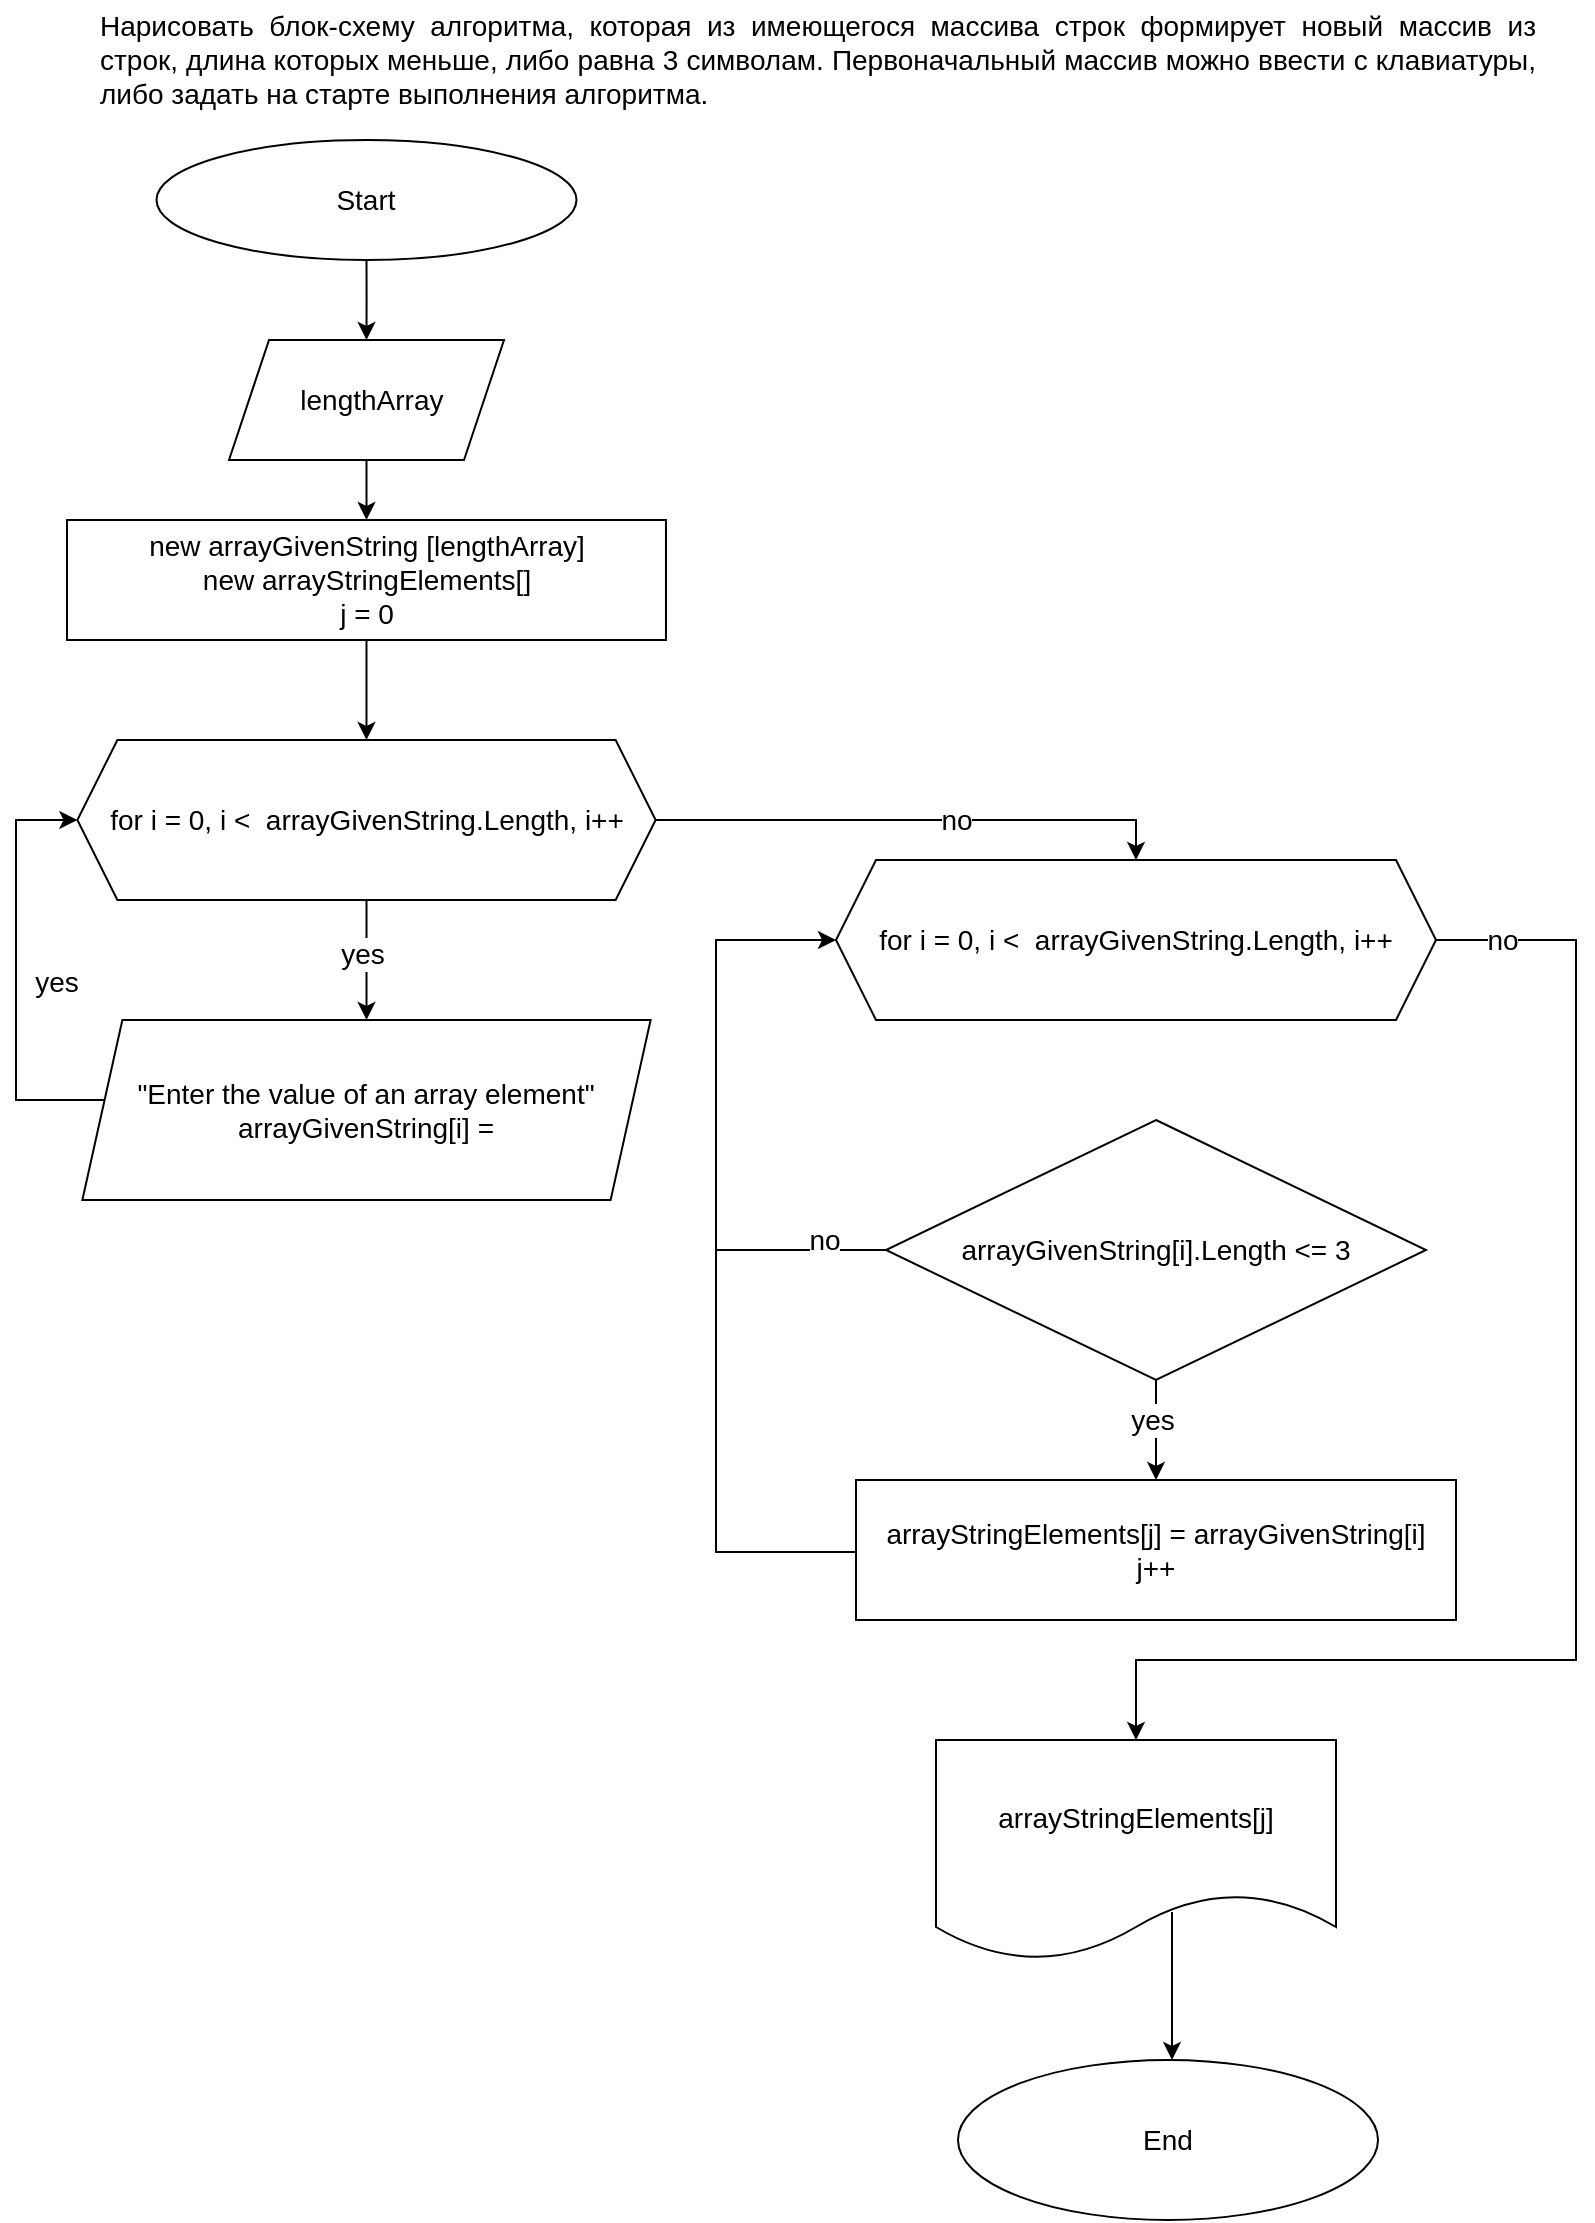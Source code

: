 <mxfile version="21.1.5" type="device">
  <diagram id="RkJwqlZ_fVXJaQxUuwy1" name="Страница 1">
    <mxGraphModel dx="1434" dy="788" grid="1" gridSize="10" guides="1" tooltips="1" connect="1" arrows="1" fold="1" page="1" pageScale="1" pageWidth="827" pageHeight="1169" math="0" shadow="0">
      <root>
        <mxCell id="0" />
        <mxCell id="1" parent="0" />
        <mxCell id="TW7Y_rrsZ_jFDQ2ziWj9-1" value="&lt;div style=&quot;text-align: justify;&quot;&gt;&lt;span style=&quot;font-size: 14px; background-color: initial;&quot;&gt;Нарисовать блок-схему алгоритма,&amp;nbsp;которая из имеющегося массива строк формирует новый массив из строк, длина которых меньше, либо равна 3 символам. Первоначальный массив можно ввести с клавиатуры, либо задать на старте выполнения алгоритма.&amp;nbsp;&lt;/span&gt;&lt;/div&gt;" style="text;html=1;strokeColor=none;fillColor=none;align=left;verticalAlign=middle;whiteSpace=wrap;rounded=0;" parent="1" vertex="1">
          <mxGeometry x="50" y="10" width="720" height="60" as="geometry" />
        </mxCell>
        <mxCell id="TW7Y_rrsZ_jFDQ2ziWj9-4" value="" style="edgeStyle=orthogonalEdgeStyle;rounded=0;orthogonalLoop=1;jettySize=auto;html=1;" parent="1" source="TW7Y_rrsZ_jFDQ2ziWj9-2" target="TW7Y_rrsZ_jFDQ2ziWj9-3" edge="1">
          <mxGeometry relative="1" as="geometry" />
        </mxCell>
        <mxCell id="TW7Y_rrsZ_jFDQ2ziWj9-2" value="&lt;font style=&quot;font-size: 14px;&quot;&gt;Start&lt;/font&gt;" style="ellipse;whiteSpace=wrap;html=1;" parent="1" vertex="1">
          <mxGeometry x="80.25" y="80" width="210" height="60" as="geometry" />
        </mxCell>
        <mxCell id="dgL0YuDlZIvRxpqS1r9H-1" value="" style="edgeStyle=orthogonalEdgeStyle;rounded=0;orthogonalLoop=1;jettySize=auto;html=1;" parent="1" source="TW7Y_rrsZ_jFDQ2ziWj9-3" target="TW7Y_rrsZ_jFDQ2ziWj9-6" edge="1">
          <mxGeometry relative="1" as="geometry" />
        </mxCell>
        <mxCell id="TW7Y_rrsZ_jFDQ2ziWj9-3" value="&lt;font style=&quot;font-size: 14px;&quot;&gt;&amp;nbsp;lengthArray&lt;/font&gt;" style="shape=parallelogram;perimeter=parallelogramPerimeter;whiteSpace=wrap;html=1;fixedSize=1;" parent="1" vertex="1">
          <mxGeometry x="116.5" y="180" width="137.5" height="60" as="geometry" />
        </mxCell>
        <mxCell id="dgL0YuDlZIvRxpqS1r9H-3" value="" style="edgeStyle=orthogonalEdgeStyle;rounded=0;orthogonalLoop=1;jettySize=auto;html=1;" parent="1" source="TW7Y_rrsZ_jFDQ2ziWj9-6" target="dgL0YuDlZIvRxpqS1r9H-2" edge="1">
          <mxGeometry relative="1" as="geometry" />
        </mxCell>
        <mxCell id="TW7Y_rrsZ_jFDQ2ziWj9-6" value="&lt;font style=&quot;font-size: 14px;&quot;&gt;new arrayGivenString [lengthArray]&lt;br&gt;new arrayStringElements[]&lt;br&gt;j = 0&lt;br&gt;&lt;/font&gt;" style="rounded=0;whiteSpace=wrap;html=1;" parent="1" vertex="1">
          <mxGeometry x="35.5" y="270" width="299.49" height="60" as="geometry" />
        </mxCell>
        <mxCell id="dgL0YuDlZIvRxpqS1r9H-10" value="" style="edgeStyle=orthogonalEdgeStyle;rounded=0;orthogonalLoop=1;jettySize=auto;html=1;" parent="1" source="dgL0YuDlZIvRxpqS1r9H-2" target="dgL0YuDlZIvRxpqS1r9H-5" edge="1">
          <mxGeometry relative="1" as="geometry" />
        </mxCell>
        <mxCell id="dgL0YuDlZIvRxpqS1r9H-14" value="" style="edgeStyle=orthogonalEdgeStyle;rounded=0;orthogonalLoop=1;jettySize=auto;html=1;" parent="1" source="dgL0YuDlZIvRxpqS1r9H-2" target="dgL0YuDlZIvRxpqS1r9H-13" edge="1">
          <mxGeometry relative="1" as="geometry">
            <Array as="points">
              <mxPoint x="350" y="420" />
              <mxPoint x="350" y="420" />
            </Array>
          </mxGeometry>
        </mxCell>
        <mxCell id="dgL0YuDlZIvRxpqS1r9H-2" value="&lt;font style=&quot;font-size: 14px;&quot;&gt;for i = 0, i &amp;lt;&amp;nbsp; arrayGivenString.Length, i++&lt;/font&gt;" style="shape=hexagon;perimeter=hexagonPerimeter2;whiteSpace=wrap;html=1;fixedSize=1;" parent="1" vertex="1">
          <mxGeometry x="40.69" y="380" width="289.13" height="80" as="geometry" />
        </mxCell>
        <mxCell id="dgL0YuDlZIvRxpqS1r9H-7" value="" style="edgeStyle=orthogonalEdgeStyle;rounded=0;orthogonalLoop=1;jettySize=auto;html=1;entryX=0;entryY=0.5;entryDx=0;entryDy=0;" parent="1" source="dgL0YuDlZIvRxpqS1r9H-5" target="dgL0YuDlZIvRxpqS1r9H-2" edge="1">
          <mxGeometry relative="1" as="geometry">
            <mxPoint x="13.995" y="400" as="targetPoint" />
            <Array as="points">
              <mxPoint x="10" y="560" />
              <mxPoint x="10" y="420" />
            </Array>
          </mxGeometry>
        </mxCell>
        <mxCell id="dgL0YuDlZIvRxpqS1r9H-12" value="&lt;font style=&quot;font-size: 14px;&quot;&gt;yes&lt;br&gt;&lt;/font&gt;" style="edgeLabel;html=1;align=center;verticalAlign=middle;resizable=0;points=[];" parent="dgL0YuDlZIvRxpqS1r9H-7" vertex="1" connectable="0">
          <mxGeometry x="0.022" relative="1" as="geometry">
            <mxPoint x="20" y="6" as="offset" />
          </mxGeometry>
        </mxCell>
        <mxCell id="dgL0YuDlZIvRxpqS1r9H-5" value="&lt;font style=&quot;font-size: 14px;&quot;&gt;&quot;Enter the value of an array element&quot;&lt;br&gt;arrayGivenString[i] =&lt;br&gt;&lt;/font&gt;" style="shape=parallelogram;perimeter=parallelogramPerimeter;whiteSpace=wrap;html=1;fixedSize=1;" parent="1" vertex="1">
          <mxGeometry x="43.18" y="520" width="284.13" height="90" as="geometry" />
        </mxCell>
        <mxCell id="xmL3vrRo1mIKbdqJmZSx-14" style="edgeStyle=orthogonalEdgeStyle;rounded=0;orthogonalLoop=1;jettySize=auto;html=1;entryX=0.5;entryY=0;entryDx=0;entryDy=0;" edge="1" parent="1" source="dgL0YuDlZIvRxpqS1r9H-13" target="xmL3vrRo1mIKbdqJmZSx-12">
          <mxGeometry relative="1" as="geometry">
            <Array as="points">
              <mxPoint x="790" y="480" />
              <mxPoint x="790" y="840" />
              <mxPoint x="570" y="840" />
            </Array>
          </mxGeometry>
        </mxCell>
        <mxCell id="xmL3vrRo1mIKbdqJmZSx-19" value="&lt;font style=&quot;font-size: 14px;&quot;&gt;no&lt;br&gt;&lt;/font&gt;" style="edgeLabel;html=1;align=center;verticalAlign=middle;resizable=0;points=[];" vertex="1" connectable="0" parent="xmL3vrRo1mIKbdqJmZSx-14">
          <mxGeometry x="-0.843" y="-1" relative="1" as="geometry">
            <mxPoint x="-21" y="-1" as="offset" />
          </mxGeometry>
        </mxCell>
        <mxCell id="dgL0YuDlZIvRxpqS1r9H-13" value="&lt;font style=&quot;font-size: 14px;&quot;&gt;for i = 0, i &amp;lt;&amp;nbsp; arrayGivenString.Length, i++&lt;/font&gt;" style="shape=hexagon;perimeter=hexagonPerimeter2;whiteSpace=wrap;html=1;fixedSize=1;" parent="1" vertex="1">
          <mxGeometry x="420" y="440" width="300" height="80" as="geometry" />
        </mxCell>
        <mxCell id="dgL0YuDlZIvRxpqS1r9H-16" value="&lt;font style=&quot;font-size: 14px;&quot;&gt;no&lt;br&gt;&lt;/font&gt;" style="edgeLabel;html=1;align=center;verticalAlign=middle;resizable=0;points=[];" parent="1" vertex="1" connectable="0">
          <mxGeometry x="480" y="420.0" as="geometry" />
        </mxCell>
        <mxCell id="dgL0YuDlZIvRxpqS1r9H-17" value="&lt;font style=&quot;font-size: 14px;&quot;&gt;yes&lt;br&gt;&lt;/font&gt;" style="edgeLabel;html=1;align=center;verticalAlign=middle;resizable=0;points=[];" parent="1" vertex="1" connectable="0">
          <mxGeometry x="50" y="520.0" as="geometry">
            <mxPoint x="133" y="-33" as="offset" />
          </mxGeometry>
        </mxCell>
        <mxCell id="xmL3vrRo1mIKbdqJmZSx-6" value="" style="edgeStyle=orthogonalEdgeStyle;rounded=0;orthogonalLoop=1;jettySize=auto;html=1;" edge="1" parent="1" source="xmL3vrRo1mIKbdqJmZSx-2" target="xmL3vrRo1mIKbdqJmZSx-5">
          <mxGeometry relative="1" as="geometry" />
        </mxCell>
        <mxCell id="xmL3vrRo1mIKbdqJmZSx-10" style="edgeStyle=orthogonalEdgeStyle;rounded=0;orthogonalLoop=1;jettySize=auto;html=1;entryX=0;entryY=0.5;entryDx=0;entryDy=0;" edge="1" parent="1" source="xmL3vrRo1mIKbdqJmZSx-2" target="dgL0YuDlZIvRxpqS1r9H-13">
          <mxGeometry relative="1" as="geometry">
            <Array as="points">
              <mxPoint x="360" y="635" />
              <mxPoint x="360" y="480" />
            </Array>
          </mxGeometry>
        </mxCell>
        <mxCell id="xmL3vrRo1mIKbdqJmZSx-11" value="&lt;span style=&quot;font-size: 14px;&quot;&gt;no&lt;br&gt;&lt;/span&gt;" style="edgeLabel;html=1;align=center;verticalAlign=middle;resizable=0;points=[];" vertex="1" connectable="0" parent="xmL3vrRo1mIKbdqJmZSx-10">
          <mxGeometry x="-0.074" relative="1" as="geometry">
            <mxPoint x="54" y="49" as="offset" />
          </mxGeometry>
        </mxCell>
        <mxCell id="xmL3vrRo1mIKbdqJmZSx-2" value="&lt;font style=&quot;font-size: 14px;&quot;&gt;arrayGivenString[i].Length &amp;lt;= 3&lt;/font&gt;" style="rhombus;whiteSpace=wrap;html=1;" vertex="1" parent="1">
          <mxGeometry x="445" y="570" width="270" height="130" as="geometry" />
        </mxCell>
        <mxCell id="xmL3vrRo1mIKbdqJmZSx-5" value="&lt;font style=&quot;font-size: 14px;&quot;&gt;arrayStringElements[j] = arrayGivenString[i]&lt;br&gt;j++&lt;br&gt;&lt;/font&gt;" style="rounded=0;whiteSpace=wrap;html=1;" vertex="1" parent="1">
          <mxGeometry x="430" y="750" width="300" height="70" as="geometry" />
        </mxCell>
        <mxCell id="xmL3vrRo1mIKbdqJmZSx-7" value="&lt;font style=&quot;font-size: 14px;&quot;&gt;yes&lt;/font&gt;" style="edgeLabel;html=1;align=center;verticalAlign=middle;resizable=0;points=[];" vertex="1" connectable="0" parent="1">
          <mxGeometry x="580" y="720" as="geometry">
            <mxPoint x="-2" as="offset" />
          </mxGeometry>
        </mxCell>
        <mxCell id="xmL3vrRo1mIKbdqJmZSx-24" value="" style="edgeStyle=orthogonalEdgeStyle;rounded=0;orthogonalLoop=1;jettySize=auto;html=1;exitX=0.59;exitY=0.782;exitDx=0;exitDy=0;exitPerimeter=0;" edge="1" parent="1" source="xmL3vrRo1mIKbdqJmZSx-12">
          <mxGeometry relative="1" as="geometry">
            <mxPoint x="580" y="990" as="sourcePoint" />
            <mxPoint x="588" y="1040" as="targetPoint" />
            <Array as="points">
              <mxPoint x="588" y="1040" />
            </Array>
          </mxGeometry>
        </mxCell>
        <mxCell id="xmL3vrRo1mIKbdqJmZSx-12" value="&lt;font style=&quot;font-size: 14px;&quot;&gt;arrayStringElements[j]&lt;/font&gt;" style="shape=document;whiteSpace=wrap;html=1;boundedLbl=1;" vertex="1" parent="1">
          <mxGeometry x="470" y="880" width="200" height="110" as="geometry" />
        </mxCell>
        <mxCell id="xmL3vrRo1mIKbdqJmZSx-22" value="" style="endArrow=none;html=1;rounded=0;entryX=0;entryY=0.5;entryDx=0;entryDy=0;" edge="1" parent="1">
          <mxGeometry width="50" height="50" relative="1" as="geometry">
            <mxPoint x="360" y="631" as="sourcePoint" />
            <mxPoint x="430" y="786" as="targetPoint" />
            <Array as="points">
              <mxPoint x="360" y="786" />
            </Array>
          </mxGeometry>
        </mxCell>
        <mxCell id="xmL3vrRo1mIKbdqJmZSx-23" value="&lt;font style=&quot;font-size: 14px;&quot;&gt;End&lt;/font&gt;" style="ellipse;whiteSpace=wrap;html=1;" vertex="1" parent="1">
          <mxGeometry x="481" y="1040" width="210" height="80" as="geometry" />
        </mxCell>
      </root>
    </mxGraphModel>
  </diagram>
</mxfile>
